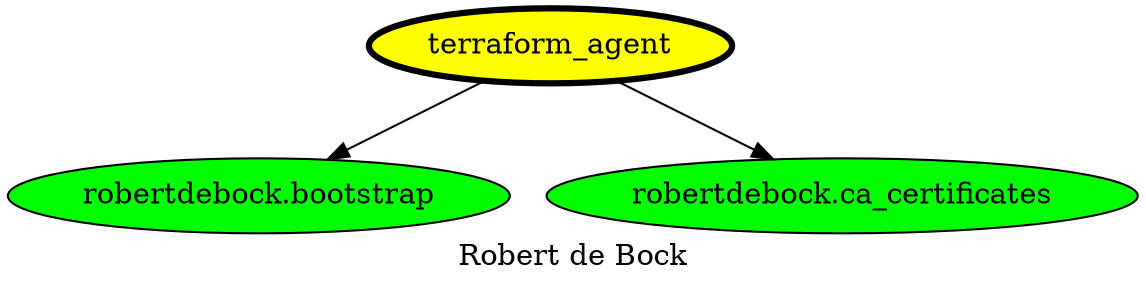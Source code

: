 digraph PhiloDilemma {
  label = "Robert de Bock" ;
  overlap=false
  {
    "terraform_agent" [fillcolor=yellow style=filled penwidth=3]
    "robertdebock.bootstrap" [fillcolor=green style=filled]
    "robertdebock.ca_certificates" [fillcolor=green style=filled]
  }
  "terraform_agent" -> "robertdebock.bootstrap"
  "terraform_agent" -> "robertdebock.ca_certificates"
}
